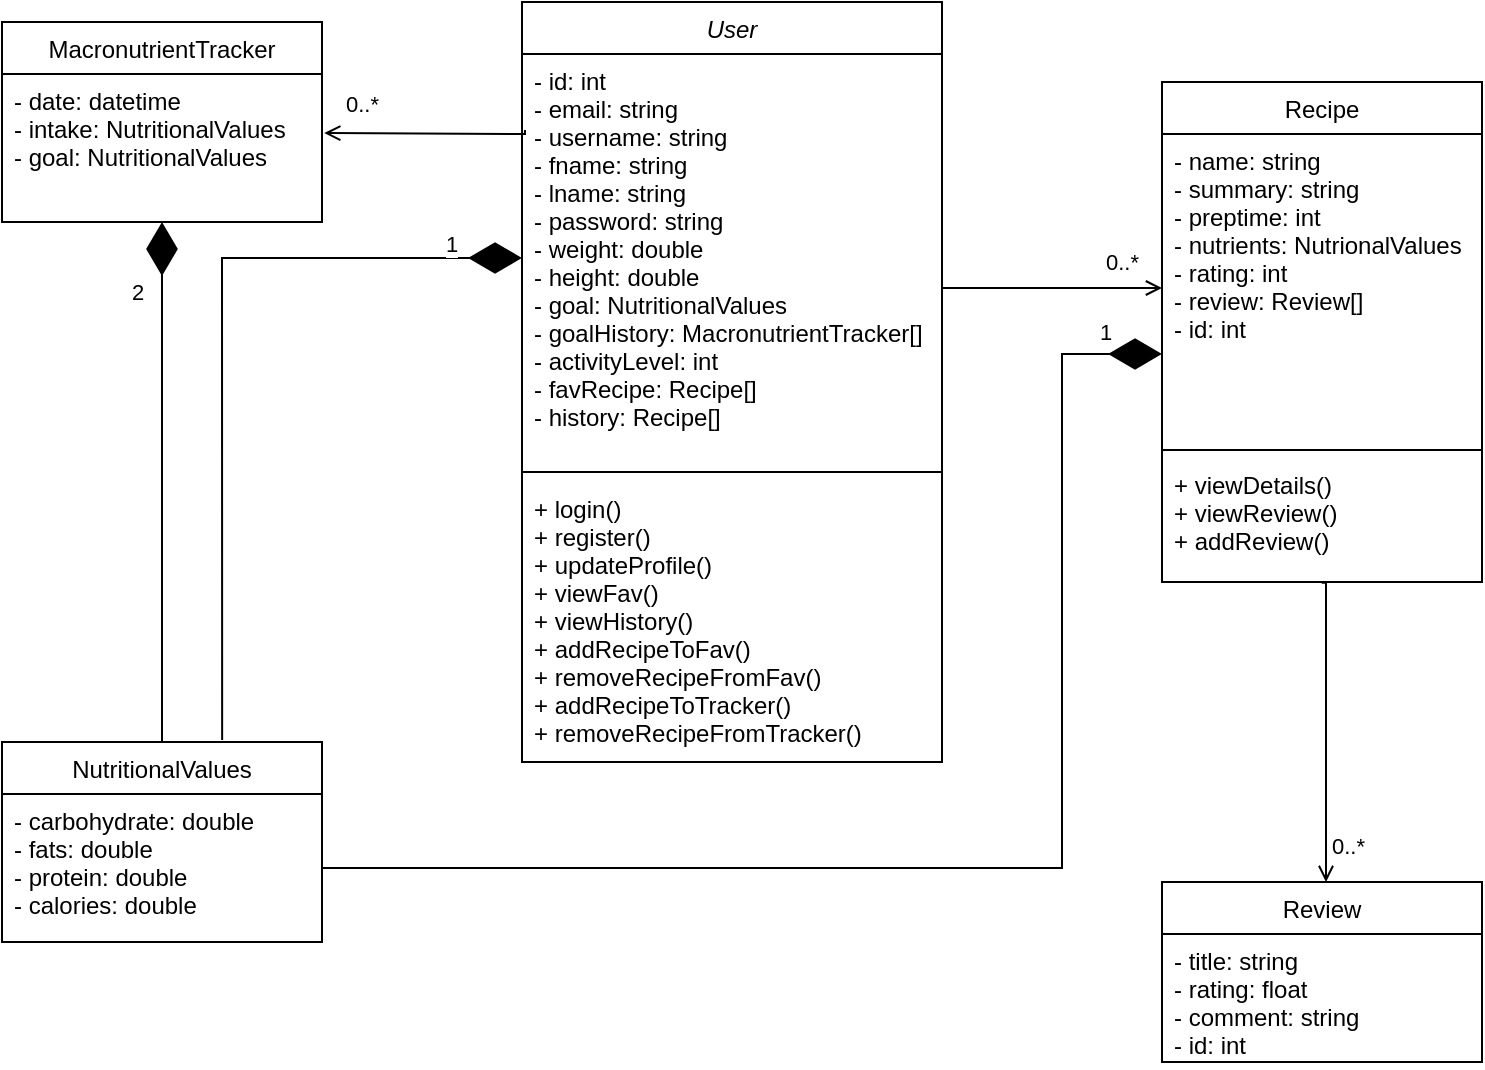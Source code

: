 <mxfile version="20.8.20" type="google"><diagram id="C5RBs43oDa-KdzZeNtuy" name="Page-1"><mxGraphModel grid="1" page="1" gridSize="10" guides="1" tooltips="1" connect="1" arrows="1" fold="1" pageScale="1" pageWidth="827" pageHeight="1169" math="0" shadow="0"><root><mxCell id="WIyWlLk6GJQsqaUBKTNV-0"/><mxCell id="WIyWlLk6GJQsqaUBKTNV-1" parent="WIyWlLk6GJQsqaUBKTNV-0"/><mxCell id="zkfFHV4jXpPFQw0GAbJ--0" value="User" style="swimlane;fontStyle=2;align=center;verticalAlign=top;childLayout=stackLayout;horizontal=1;startSize=26;horizontalStack=0;resizeParent=1;resizeLast=0;collapsible=1;marginBottom=0;rounded=0;shadow=0;strokeWidth=1;" vertex="1" parent="WIyWlLk6GJQsqaUBKTNV-1"><mxGeometry x="304" y="319" width="210" height="380" as="geometry"><mxRectangle x="230" y="140" width="160" height="26" as="alternateBounds"/></mxGeometry></mxCell><mxCell id="zkfFHV4jXpPFQw0GAbJ--1" value="- id: int&#xA;- email: string&#xA;- username: string&#xA;- fname: string&#xA;- lname: string&#xA;- password: string&#xA;- weight: double&#xA;- height: double&#xA;- goal: NutritionalValues&#xA;- goalHistory: MacronutrientTracker[]&#xA;- activityLevel: int&#xA;- favRecipe: Recipe[]&#xA;- history: Recipe[]" style="text;align=left;verticalAlign=top;spacingLeft=4;spacingRight=4;overflow=hidden;rotatable=0;points=[[0,0.5],[1,0.5]];portConstraint=eastwest;" vertex="1" parent="zkfFHV4jXpPFQw0GAbJ--0"><mxGeometry y="26" width="210" height="204" as="geometry"/></mxCell><mxCell id="zkfFHV4jXpPFQw0GAbJ--4" value="" style="line;html=1;strokeWidth=1;align=left;verticalAlign=middle;spacingTop=-1;spacingLeft=3;spacingRight=3;rotatable=0;labelPosition=right;points=[];portConstraint=eastwest;" vertex="1" parent="zkfFHV4jXpPFQw0GAbJ--0"><mxGeometry y="230" width="210" height="10" as="geometry"/></mxCell><mxCell id="snC2MTl9PT9TaIfFZ8p--4" value="+ login()&#xA;+ register()&#xA;+ updateProfile()&#xA;+ viewFav()&#xA;+ viewHistory()&#xA;+ addRecipeToFav()&#xA;+ removeRecipeFromFav()&#xA;+ addRecipeToTracker()&#xA;+ removeRecipeFromTracker()&#xA;" style="text;align=left;verticalAlign=top;spacingLeft=4;spacingRight=4;overflow=hidden;rotatable=0;points=[[0,0.5],[1,0.5]];portConstraint=eastwest;" vertex="1" parent="zkfFHV4jXpPFQw0GAbJ--0"><mxGeometry y="240" width="210" height="140" as="geometry"/></mxCell><mxCell id="zkfFHV4jXpPFQw0GAbJ--17" value="Recipe" style="swimlane;fontStyle=0;align=center;verticalAlign=top;childLayout=stackLayout;horizontal=1;startSize=26;horizontalStack=0;resizeParent=1;resizeLast=0;collapsible=1;marginBottom=0;rounded=0;shadow=0;strokeWidth=1;" vertex="1" parent="WIyWlLk6GJQsqaUBKTNV-1"><mxGeometry x="624" y="359" width="160" height="250" as="geometry"><mxRectangle x="550" y="140" width="160" height="26" as="alternateBounds"/></mxGeometry></mxCell><mxCell id="zkfFHV4jXpPFQw0GAbJ--18" value="- name: string&#xA;- summary: string&#xA;- preptime: int&#xA;- nutrients: NutrionalValues&#xA;- rating: int&#xA;- review: Review[]&#xA;- id: int" style="text;align=left;verticalAlign=top;spacingLeft=4;spacingRight=4;overflow=hidden;rotatable=0;points=[[0,0.5],[1,0.5]];portConstraint=eastwest;" vertex="1" parent="zkfFHV4jXpPFQw0GAbJ--17"><mxGeometry y="26" width="160" height="154" as="geometry"/></mxCell><mxCell id="zkfFHV4jXpPFQw0GAbJ--23" value="" style="line;html=1;strokeWidth=1;align=left;verticalAlign=middle;spacingTop=-1;spacingLeft=3;spacingRight=3;rotatable=0;labelPosition=right;points=[];portConstraint=eastwest;" vertex="1" parent="zkfFHV4jXpPFQw0GAbJ--17"><mxGeometry y="180" width="160" height="8" as="geometry"/></mxCell><mxCell id="zkfFHV4jXpPFQw0GAbJ--25" value="+ viewDetails()&#xA;+ viewReview()&#xA;+ addReview()&#xA;" style="text;align=left;verticalAlign=top;spacingLeft=4;spacingRight=4;overflow=hidden;rotatable=0;points=[[0,0.5],[1,0.5]];portConstraint=eastwest;" vertex="1" parent="zkfFHV4jXpPFQw0GAbJ--17"><mxGeometry y="188" width="160" height="62" as="geometry"/></mxCell><mxCell id="crYvHAS2DMSbi-gB50HM-1" value="Review" style="swimlane;fontStyle=0;align=center;verticalAlign=top;childLayout=stackLayout;horizontal=1;startSize=26;horizontalStack=0;resizeParent=1;resizeLast=0;collapsible=1;marginBottom=0;rounded=0;shadow=0;strokeWidth=1;" vertex="1" parent="WIyWlLk6GJQsqaUBKTNV-1"><mxGeometry x="624" y="759" width="160" height="90" as="geometry"><mxRectangle x="130" y="380" width="160" height="26" as="alternateBounds"/></mxGeometry></mxCell><mxCell id="crYvHAS2DMSbi-gB50HM-2" value="- title: string&#xA;- rating: float&#xA;- comment: string&#xA;- id: int" style="text;align=left;verticalAlign=top;spacingLeft=4;spacingRight=4;overflow=hidden;rotatable=0;points=[[0,0.5],[1,0.5]];portConstraint=eastwest;rounded=0;shadow=0;html=0;" vertex="1" parent="crYvHAS2DMSbi-gB50HM-1"><mxGeometry y="26" width="160" height="64" as="geometry"/></mxCell><mxCell id="x7r6BfEg-1U71r6XBY_S-10" value="" style="endArrow=open;endFill=0;html=1;edgeStyle=orthogonalEdgeStyle;align=left;verticalAlign=top;rounded=0;entryX=0;entryY=0.5;entryDx=0;entryDy=0;" edge="1" parent="WIyWlLk6GJQsqaUBKTNV-1" target="zkfFHV4jXpPFQw0GAbJ--18"><mxGeometry x="0.143" y="110" relative="1" as="geometry"><mxPoint x="514" y="457" as="sourcePoint"/><mxPoint x="624" y="519" as="targetPoint"/><Array as="points"><mxPoint x="514" y="459"/><mxPoint x="514" y="457"/></Array><mxPoint as="offset"/></mxGeometry></mxCell><mxCell id="x7r6BfEg-1U71r6XBY_S-11" value="0..*" style="edgeLabel;resizable=0;html=1;align=left;verticalAlign=bottom;" connectable="0" vertex="1" parent="x7r6BfEg-1U71r6XBY_S-10"><mxGeometry x="-1" relative="1" as="geometry"><mxPoint x="80" as="offset"/></mxGeometry></mxCell><mxCell id="x7r6BfEg-1U71r6XBY_S-13" value="" style="endArrow=open;endFill=0;html=1;edgeStyle=orthogonalEdgeStyle;align=left;verticalAlign=top;rounded=0;exitX=0.499;exitY=1.006;exitDx=0;exitDy=0;exitPerimeter=0;" edge="1" parent="WIyWlLk6GJQsqaUBKTNV-1" source="zkfFHV4jXpPFQw0GAbJ--25"><mxGeometry x="0.6" y="10" relative="1" as="geometry"><mxPoint x="704" y="659" as="sourcePoint"/><mxPoint x="706" y="759" as="targetPoint"/><Array as="points"><mxPoint x="706" y="609"/><mxPoint x="706" y="759"/></Array><mxPoint as="offset"/></mxGeometry></mxCell><mxCell id="x7r6BfEg-1U71r6XBY_S-14" value="0..*" style="edgeLabel;resizable=0;html=1;align=left;verticalAlign=bottom;" connectable="0" vertex="1" parent="x7r6BfEg-1U71r6XBY_S-13"><mxGeometry x="-1" relative="1" as="geometry"><mxPoint x="3" y="140" as="offset"/></mxGeometry></mxCell><mxCell id="f1cYTRAvo-zGCU_Sfhdg-3" value="MacronutrientTracker" style="swimlane;fontStyle=0;align=center;verticalAlign=top;childLayout=stackLayout;horizontal=1;startSize=26;horizontalStack=0;resizeParent=1;resizeLast=0;collapsible=1;marginBottom=0;rounded=0;shadow=0;strokeWidth=1;" vertex="1" parent="WIyWlLk6GJQsqaUBKTNV-1"><mxGeometry x="44" y="329" width="160" height="100" as="geometry"><mxRectangle x="130" y="380" width="160" height="26" as="alternateBounds"/></mxGeometry></mxCell><mxCell id="f1cYTRAvo-zGCU_Sfhdg-5" value="- date: datetime&#xA;- intake: NutritionalValues&#xA;- goal: NutritionalValues&#xA;" style="text;align=left;verticalAlign=top;spacingLeft=4;spacingRight=4;overflow=hidden;rotatable=0;points=[[0,0.5],[1,0.5]];portConstraint=eastwest;rounded=0;shadow=0;html=0;" vertex="1" parent="f1cYTRAvo-zGCU_Sfhdg-3"><mxGeometry y="26" width="160" height="74" as="geometry"/></mxCell><mxCell id="7gWFKd7UUusKPwhdksU6-4" value="" style="endArrow=open;endFill=0;html=1;edgeStyle=orthogonalEdgeStyle;align=left;verticalAlign=top;rounded=0;entryX=1.007;entryY=0.399;entryDx=0;entryDy=0;entryPerimeter=0;exitX=0.007;exitY=0.186;exitDx=0;exitDy=0;exitPerimeter=0;" edge="1" parent="WIyWlLk6GJQsqaUBKTNV-1" source="zkfFHV4jXpPFQw0GAbJ--1" target="f1cYTRAvo-zGCU_Sfhdg-5"><mxGeometry x="-0.046" y="-70" relative="1" as="geometry"><mxPoint x="308" y="508.5" as="sourcePoint"/><mxPoint x="219" y="499.5" as="targetPoint"/><mxPoint x="55" y="-68" as="offset"/><Array as="points"><mxPoint x="305" y="385"/><mxPoint x="305" y="385"/></Array></mxGeometry></mxCell><mxCell id="7gWFKd7UUusKPwhdksU6-5" value="0..*" style="edgeLabel;resizable=0;html=1;align=left;verticalAlign=bottom;" connectable="0" vertex="1" parent="7gWFKd7UUusKPwhdksU6-4"><mxGeometry x="-1" relative="1" as="geometry"><mxPoint x="-91" y="-4" as="offset"/></mxGeometry></mxCell><mxCell id="7gWFKd7UUusKPwhdksU6-10" value="" style="endArrow=diamondThin;endFill=1;endSize=24;html=1;rounded=0;exitX=0.5;exitY=0;exitDx=0;exitDy=0;" edge="1" parent="WIyWlLk6GJQsqaUBKTNV-1" source="fGhrxn48SaYHe05EMiTW-0"><mxGeometry width="160" relative="1" as="geometry"><mxPoint x="184" y="569" as="sourcePoint"/><mxPoint x="124" y="429" as="targetPoint"/><Array as="points"/></mxGeometry></mxCell><mxCell id="7gWFKd7UUusKPwhdksU6-11" value="" style="endArrow=diamondThin;endFill=1;endSize=24;html=1;rounded=0;entryX=0;entryY=0.5;entryDx=0;entryDy=0;exitX=0.688;exitY=-0.01;exitDx=0;exitDy=0;exitPerimeter=0;" edge="1" parent="WIyWlLk6GJQsqaUBKTNV-1" source="fGhrxn48SaYHe05EMiTW-0" target="zkfFHV4jXpPFQw0GAbJ--1"><mxGeometry width="160" relative="1" as="geometry"><mxPoint x="-26" y="619" as="sourcePoint"/><mxPoint x="234" y="618.5" as="targetPoint"/><Array as="points"><mxPoint x="154" y="447"/><mxPoint x="184" y="447"/></Array></mxGeometry></mxCell><mxCell id="7gWFKd7UUusKPwhdksU6-12" value="1" style="edgeLabel;resizable=0;html=1;align=left;verticalAlign=bottom;" connectable="0" vertex="1" parent="WIyWlLk6GJQsqaUBKTNV-1"><mxGeometry x="264.0" y="448.004" as="geometry"/></mxCell><mxCell id="7gWFKd7UUusKPwhdksU6-13" value="2" style="edgeLabel;resizable=0;html=1;align=left;verticalAlign=bottom;" connectable="0" vertex="1" parent="WIyWlLk6GJQsqaUBKTNV-1"><mxGeometry x="434.0" y="476.004" as="geometry"><mxPoint x="-327" y="-4" as="offset"/></mxGeometry></mxCell><mxCell id="fGhrxn48SaYHe05EMiTW-0" value="NutritionalValues" style="swimlane;fontStyle=0;align=center;verticalAlign=top;childLayout=stackLayout;horizontal=1;startSize=26;horizontalStack=0;resizeParent=1;resizeLast=0;collapsible=1;marginBottom=0;rounded=0;shadow=0;strokeWidth=1;" vertex="1" parent="WIyWlLk6GJQsqaUBKTNV-1"><mxGeometry x="44" y="689" width="160" height="100" as="geometry"><mxRectangle x="130" y="380" width="160" height="26" as="alternateBounds"/></mxGeometry></mxCell><mxCell id="fGhrxn48SaYHe05EMiTW-1" value="- carbohydrate: double&#xA;- fats: double&#xA;- protein: double&#xA;- calories: double" style="text;align=left;verticalAlign=top;spacingLeft=4;spacingRight=4;overflow=hidden;rotatable=0;points=[[0,0.5],[1,0.5]];portConstraint=eastwest;rounded=0;shadow=0;html=0;" vertex="1" parent="fGhrxn48SaYHe05EMiTW-0"><mxGeometry y="26" width="160" height="74" as="geometry"/></mxCell><mxCell id="fGhrxn48SaYHe05EMiTW-2" value="" style="endArrow=diamondThin;endFill=1;endSize=24;html=1;rounded=0;" edge="1" parent="WIyWlLk6GJQsqaUBKTNV-1" source="fGhrxn48SaYHe05EMiTW-1"><mxGeometry width="160" relative="1" as="geometry"><mxPoint x="-26.96" y="791.024" as="sourcePoint"/><mxPoint x="624" y="495" as="targetPoint"/><Array as="points"><mxPoint x="574" y="752"/><mxPoint x="574" y="495"/></Array></mxGeometry></mxCell><mxCell id="fGhrxn48SaYHe05EMiTW-3" value="1" style="edgeLabel;resizable=0;html=1;align=left;verticalAlign=bottom;" connectable="0" vertex="1" parent="WIyWlLk6GJQsqaUBKTNV-1"><mxGeometry x="274.0" y="458.004" as="geometry"><mxPoint x="317" y="34" as="offset"/></mxGeometry></mxCell></root></mxGraphModel></diagram></mxfile>